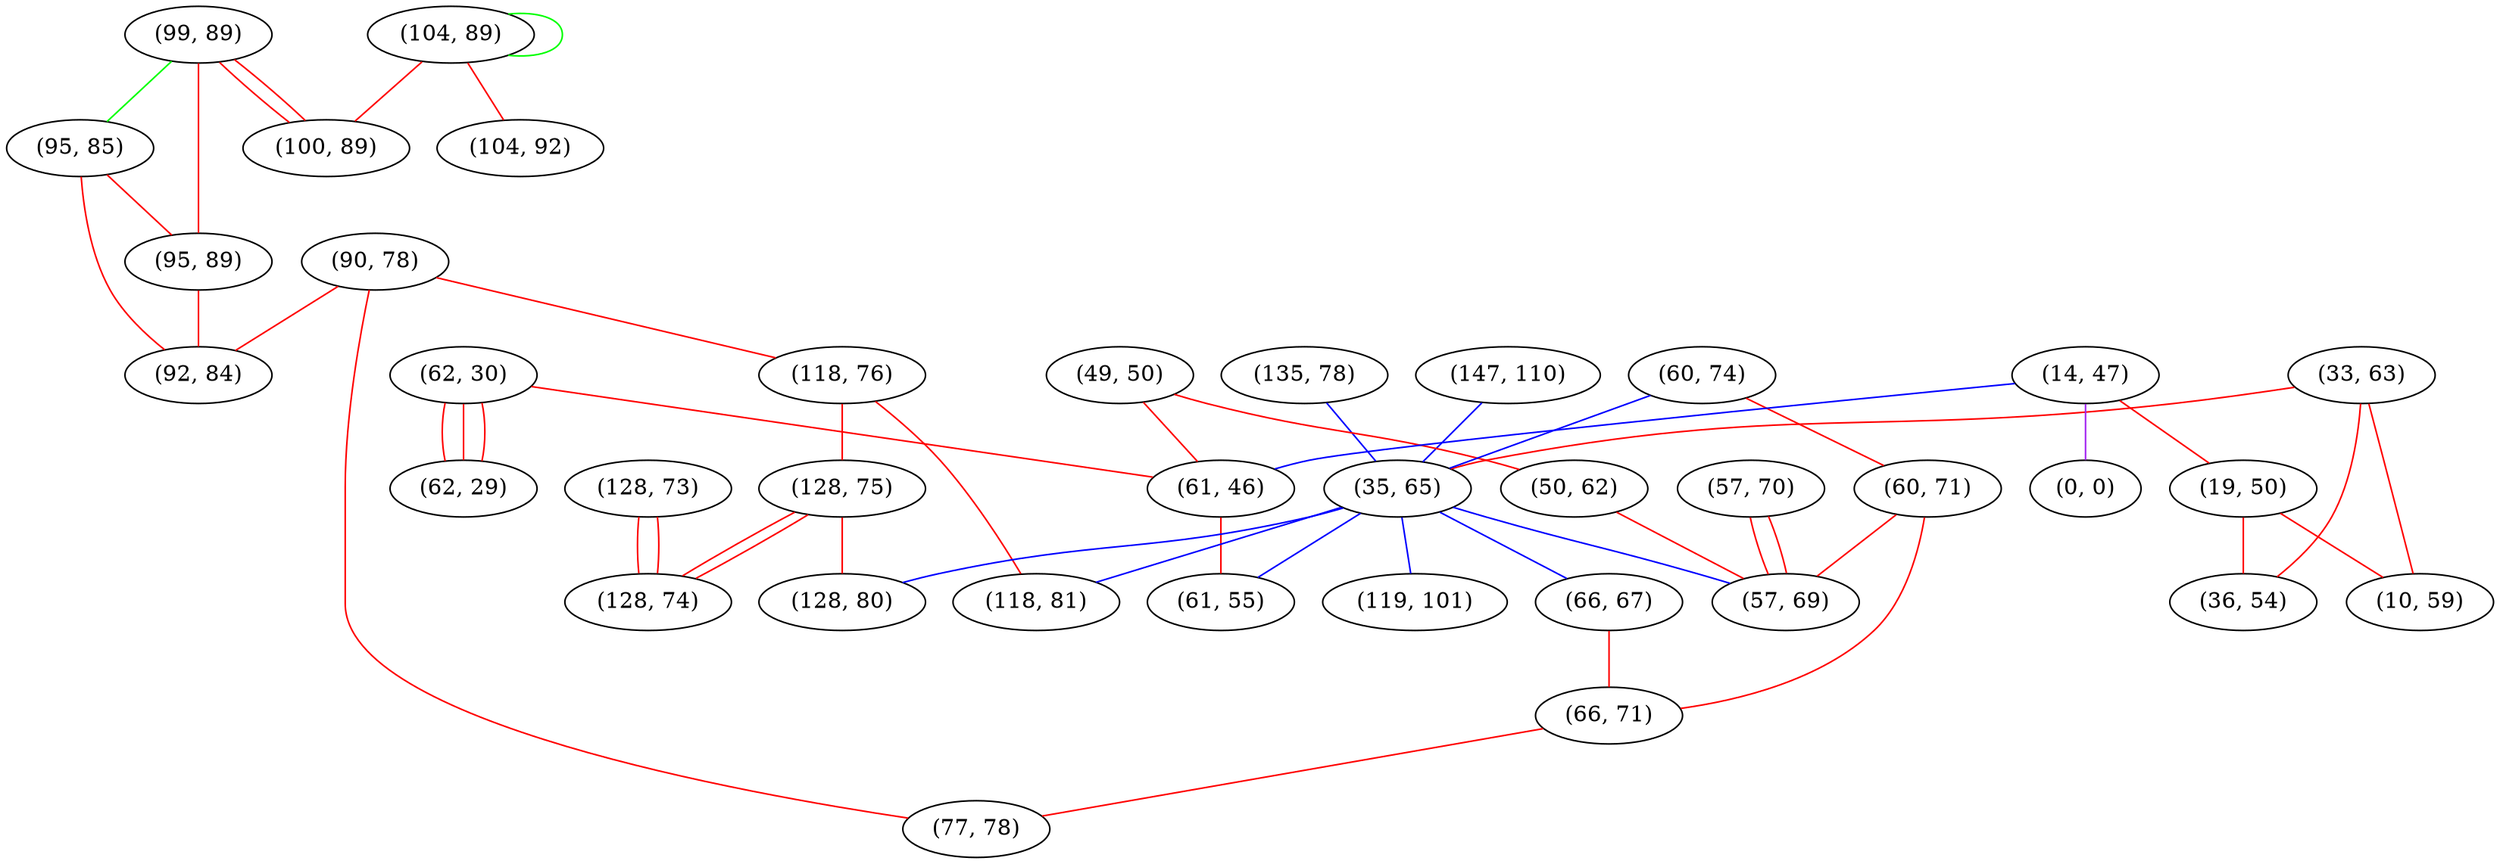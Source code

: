 graph "" {
"(99, 89)";
"(135, 78)";
"(90, 78)";
"(118, 76)";
"(147, 110)";
"(62, 30)";
"(33, 63)";
"(49, 50)";
"(95, 85)";
"(60, 74)";
"(14, 47)";
"(95, 89)";
"(61, 46)";
"(60, 71)";
"(104, 89)";
"(19, 50)";
"(0, 0)";
"(35, 65)";
"(57, 70)";
"(128, 73)";
"(61, 55)";
"(66, 67)";
"(36, 54)";
"(50, 62)";
"(66, 71)";
"(104, 92)";
"(119, 101)";
"(77, 78)";
"(57, 69)";
"(118, 81)";
"(62, 29)";
"(128, 75)";
"(92, 84)";
"(100, 89)";
"(10, 59)";
"(128, 80)";
"(128, 74)";
"(99, 89)" -- "(95, 85)"  [color=green, key=0, weight=2];
"(99, 89)" -- "(100, 89)"  [color=red, key=0, weight=1];
"(99, 89)" -- "(100, 89)"  [color=red, key=1, weight=1];
"(99, 89)" -- "(95, 89)"  [color=red, key=0, weight=1];
"(135, 78)" -- "(35, 65)"  [color=blue, key=0, weight=3];
"(90, 78)" -- "(77, 78)"  [color=red, key=0, weight=1];
"(90, 78)" -- "(118, 76)"  [color=red, key=0, weight=1];
"(90, 78)" -- "(92, 84)"  [color=red, key=0, weight=1];
"(118, 76)" -- "(118, 81)"  [color=red, key=0, weight=1];
"(118, 76)" -- "(128, 75)"  [color=red, key=0, weight=1];
"(147, 110)" -- "(35, 65)"  [color=blue, key=0, weight=3];
"(62, 30)" -- "(61, 46)"  [color=red, key=0, weight=1];
"(62, 30)" -- "(62, 29)"  [color=red, key=0, weight=1];
"(62, 30)" -- "(62, 29)"  [color=red, key=1, weight=1];
"(62, 30)" -- "(62, 29)"  [color=red, key=2, weight=1];
"(33, 63)" -- "(35, 65)"  [color=red, key=0, weight=1];
"(33, 63)" -- "(10, 59)"  [color=red, key=0, weight=1];
"(33, 63)" -- "(36, 54)"  [color=red, key=0, weight=1];
"(49, 50)" -- "(61, 46)"  [color=red, key=0, weight=1];
"(49, 50)" -- "(50, 62)"  [color=red, key=0, weight=1];
"(95, 85)" -- "(92, 84)"  [color=red, key=0, weight=1];
"(95, 85)" -- "(95, 89)"  [color=red, key=0, weight=1];
"(60, 74)" -- "(60, 71)"  [color=red, key=0, weight=1];
"(60, 74)" -- "(35, 65)"  [color=blue, key=0, weight=3];
"(14, 47)" -- "(61, 46)"  [color=blue, key=0, weight=3];
"(14, 47)" -- "(19, 50)"  [color=red, key=0, weight=1];
"(14, 47)" -- "(0, 0)"  [color=purple, key=0, weight=4];
"(95, 89)" -- "(92, 84)"  [color=red, key=0, weight=1];
"(61, 46)" -- "(61, 55)"  [color=red, key=0, weight=1];
"(60, 71)" -- "(66, 71)"  [color=red, key=0, weight=1];
"(60, 71)" -- "(57, 69)"  [color=red, key=0, weight=1];
"(104, 89)" -- "(104, 89)"  [color=green, key=0, weight=2];
"(104, 89)" -- "(100, 89)"  [color=red, key=0, weight=1];
"(104, 89)" -- "(104, 92)"  [color=red, key=0, weight=1];
"(19, 50)" -- "(10, 59)"  [color=red, key=0, weight=1];
"(19, 50)" -- "(36, 54)"  [color=red, key=0, weight=1];
"(35, 65)" -- "(119, 101)"  [color=blue, key=0, weight=3];
"(35, 65)" -- "(57, 69)"  [color=blue, key=0, weight=3];
"(35, 65)" -- "(118, 81)"  [color=blue, key=0, weight=3];
"(35, 65)" -- "(61, 55)"  [color=blue, key=0, weight=3];
"(35, 65)" -- "(66, 67)"  [color=blue, key=0, weight=3];
"(35, 65)" -- "(128, 80)"  [color=blue, key=0, weight=3];
"(57, 70)" -- "(57, 69)"  [color=red, key=0, weight=1];
"(57, 70)" -- "(57, 69)"  [color=red, key=1, weight=1];
"(128, 73)" -- "(128, 74)"  [color=red, key=0, weight=1];
"(128, 73)" -- "(128, 74)"  [color=red, key=1, weight=1];
"(66, 67)" -- "(66, 71)"  [color=red, key=0, weight=1];
"(50, 62)" -- "(57, 69)"  [color=red, key=0, weight=1];
"(66, 71)" -- "(77, 78)"  [color=red, key=0, weight=1];
"(128, 75)" -- "(128, 80)"  [color=red, key=0, weight=1];
"(128, 75)" -- "(128, 74)"  [color=red, key=0, weight=1];
"(128, 75)" -- "(128, 74)"  [color=red, key=1, weight=1];
}
